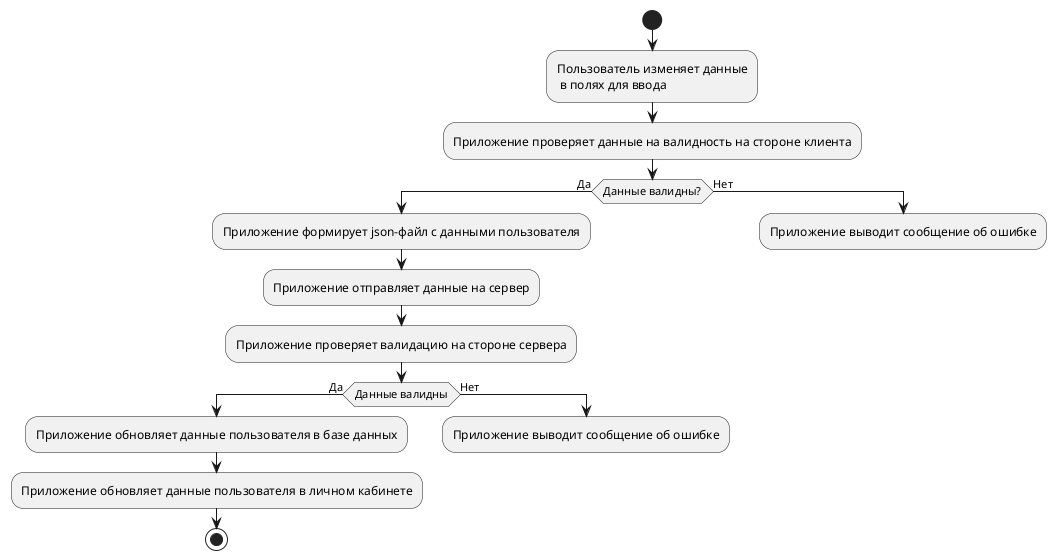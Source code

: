 @startuml
start
:Пользователь изменяет данные\n в полях для ввода;
:Приложение проверяет данные на валидность на стороне клиента;
if (Данные валидны?) then (Да)
 :Приложение формирует json-файл с данными пользователя;
 :Приложение отправляет данные на сервер;
 :Приложение проверяет валидацию на стороне сервера;
 if (Данные валидны) then (Да)
    :Приложение обновляет данные пользователя в базе данных;
    :Приложение обновляет данные пользователя в личном кабинете;
    stop
 else (Нет)
    :Приложение выводит сообщение об ошибке;
    kill
 endif
else (Нет)
 :Приложение выводит сообщение об ошибке;
 kill
endif
@enduml